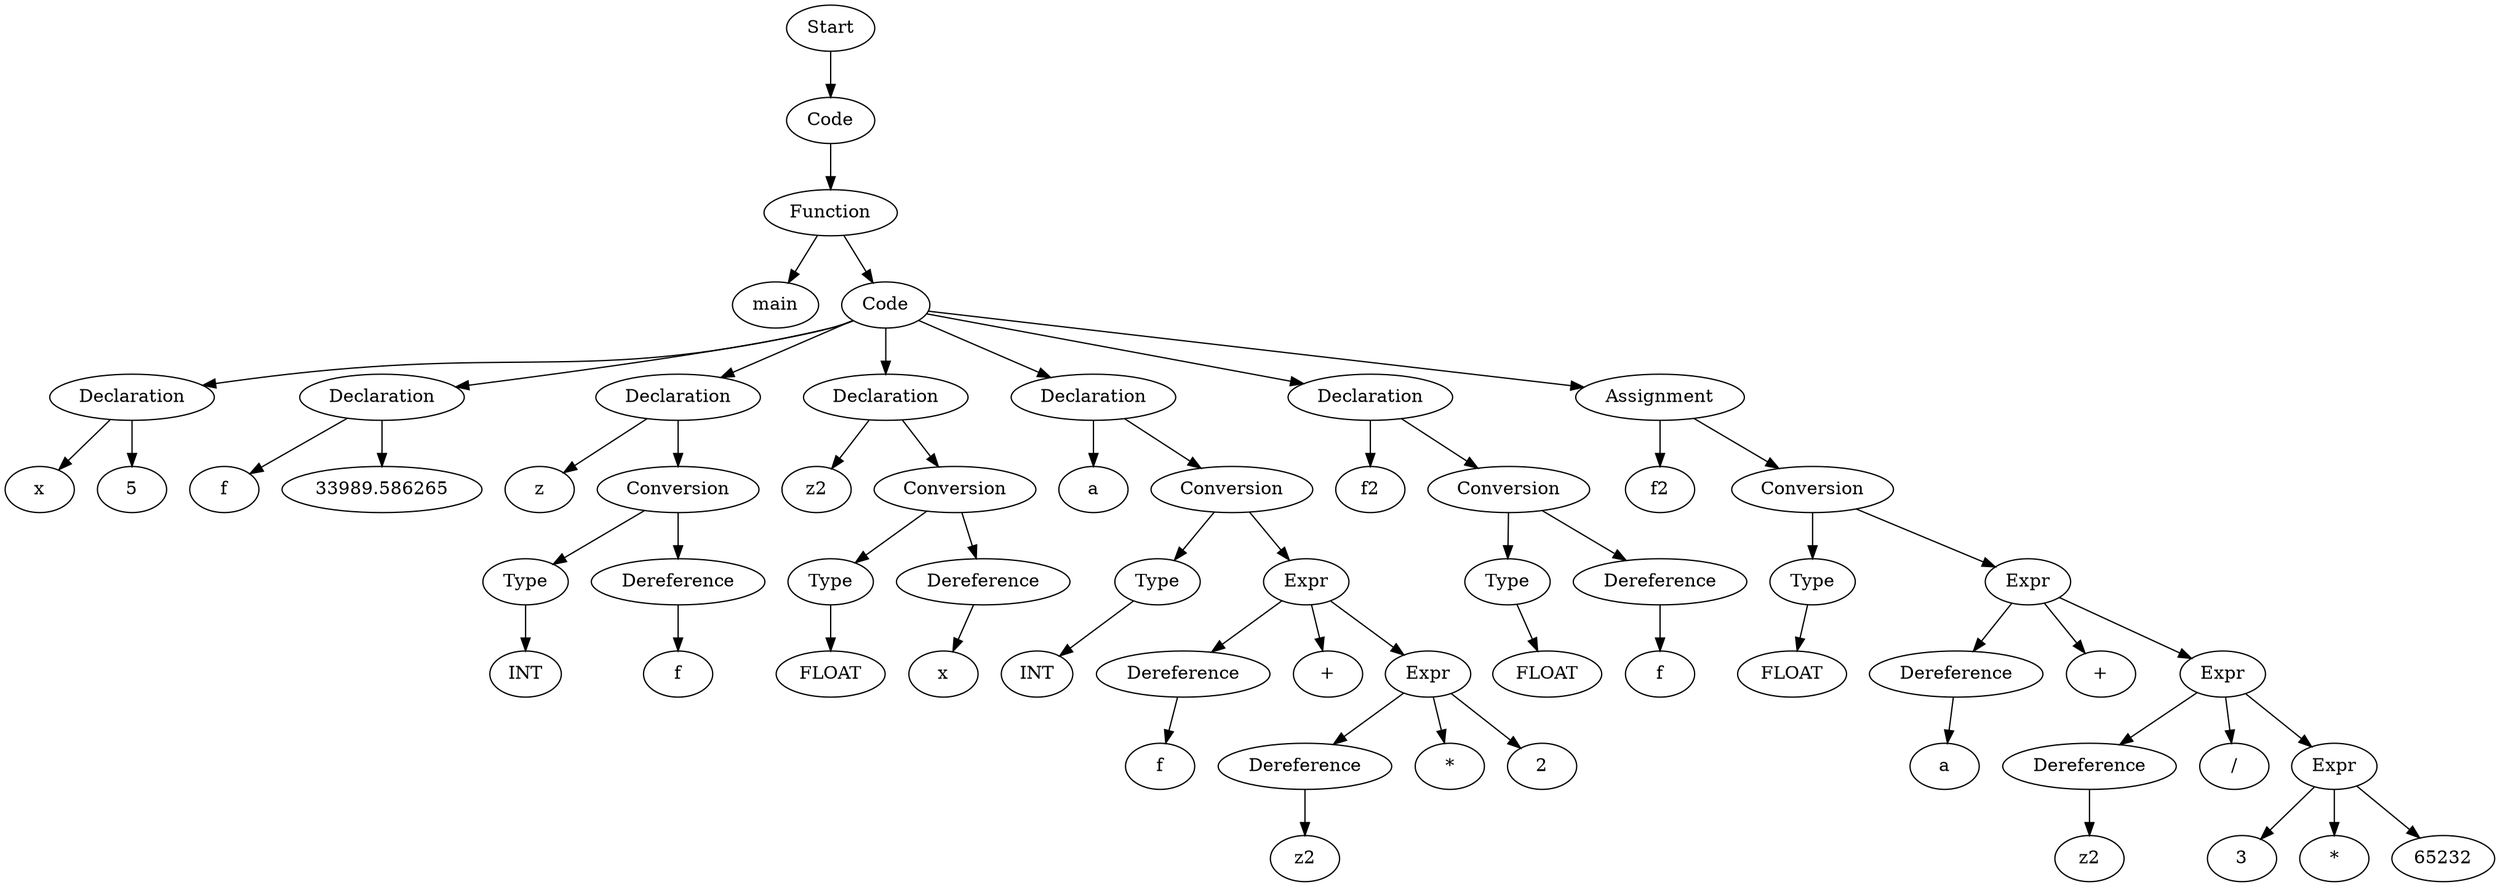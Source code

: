 digraph AST {
  "133281740194240" [label="Start"];
  "133281740194240" -> "133281740193856";
  "133281740193856" [label="Code"];
  "133281740193856" -> "133281740406992";
  "133281740406992" [label="Function"];
  "133281740406992" -> "133281740422160";
  "133281740406992" -> "133281740417696";
  "133281740422160" [label="main"];
  "133281740417696" [label="Code"];
  "133281740417696" -> "133281740422592";
  "133281740417696" -> "133281740417408";
  "133281740417696" -> "133281740416256";
  "133281740417696" -> "133281740413760";
  "133281740417696" -> "133281740418704";
  "133281740417696" -> "133281740415056";
  "133281740417696" -> "133281740407856";
  "133281740422592" [label="Declaration"];
  "133281740422592" -> "133281740421728";
  "133281740422592" -> "133281740415200";
  "133281740421728" [label="x"];
  "133281740415200" [label="5"];
  "133281740417408" [label="Declaration"];
  "133281740417408" -> "133281740416160";
  "133281740417408" -> "133281740416592";
  "133281740416160" [label="f"];
  "133281740416592" [label="33989.586265"];
  "133281740416256" [label="Declaration"];
  "133281740416256" -> "133281740415440";
  "133281740416256" -> "133281740418080";
  "133281740415440" [label="z"];
  "133281740418080" [label="Conversion"];
  "133281740418080" -> "133281740422880";
  "133281740418080" -> "133281740421632";
  "133281740422880" [label="Type"];
  "133281740422880" -> "133281740416064";
  "133281740416064" [label="INT"];
  "133281740421632" [label="Dereference"];
  "133281740421632" -> "133281740417504";
  "133281740417504" [label="f"];
  "133281740413760" [label="Declaration"];
  "133281740413760" -> "133281740419376";
  "133281740413760" -> "133281740415728";
  "133281740419376" [label="z2"];
  "133281740415728" [label="Conversion"];
  "133281740415728" -> "133281740421680";
  "133281740415728" -> "133281740421344";
  "133281740421680" [label="Type"];
  "133281740421680" -> "133281740417312";
  "133281740417312" [label="FLOAT"];
  "133281740421344" [label="Dereference"];
  "133281740421344" -> "133281740412800";
  "133281740412800" [label="x"];
  "133281740418704" [label="Declaration"];
  "133281740418704" -> "133281740422016";
  "133281740418704" -> "133281740418416";
  "133281740422016" [label="a"];
  "133281740418416" [label="Conversion"];
  "133281740418416" -> "133281740415872";
  "133281740418416" -> "133281740420192";
  "133281740415872" [label="Type"];
  "133281740415872" -> "133281740414336";
  "133281740414336" [label="INT"];
  "133281740420192" [label="Expr"];
  "133281740420192" -> "133281740420768";
  "133281740420192" -> "133281740412608";
  "133281740420192" -> "133281740420336";
  "133281740420768" [label="Dereference"];
  "133281740420768" -> "133281740411504";
  "133281740411504" [label="f"];
  "133281740412608" [label="+"];
  "133281740420336" [label="Expr"];
  "133281740420336" -> "133281740412512";
  "133281740420336" -> "133281740420384";
  "133281740420336" -> "133281740422688";
  "133281740412512" [label="Dereference"];
  "133281740412512" -> "133281740420240";
  "133281740420240" [label="z2"];
  "133281740420384" [label="*"];
  "133281740422688" [label="2"];
  "133281740415056" [label="Declaration"];
  "133281740415056" -> "133281740422400";
  "133281740415056" -> "133281740418032";
  "133281740422400" [label="f2"];
  "133281740418032" [label="Conversion"];
  "133281740418032" -> "133281740416112";
  "133281740418032" -> "133281740420528";
  "133281740416112" [label="Type"];
  "133281740416112" -> "133281740419280";
  "133281740419280" [label="FLOAT"];
  "133281740420528" [label="Dereference"];
  "133281740420528" -> "133281740423120";
  "133281740423120" [label="f"];
  "133281740407856" [label="Assignment"];
  "133281740407856" -> "133281740422976";
  "133281740407856" -> "133281740414624";
  "133281740422976" [label="f2"];
  "133281740414624" [label="Conversion"];
  "133281740414624" -> "133281740408480";
  "133281740414624" -> "133281740409488";
  "133281740408480" [label="Type"];
  "133281740408480" -> "133281740411216";
  "133281740411216" [label="FLOAT"];
  "133281740409488" [label="Expr"];
  "133281740409488" -> "133281740412128";
  "133281740409488" -> "133281740408528";
  "133281740409488" -> "133281740418512";
  "133281740412128" [label="Dereference"];
  "133281740412128" -> "133281740420672";
  "133281740420672" [label="a"];
  "133281740408528" [label="+"];
  "133281740418512" [label="Expr"];
  "133281740418512" -> "133281740412032";
  "133281740418512" -> "133281740409728";
  "133281740418512" -> "133281740554304";
  "133281740412032" [label="Dereference"];
  "133281740412032" -> "133281740415008";
  "133281740415008" [label="z2"];
  "133281740409728" [label="/"];
  "133281740554304" [label="Expr"];
  "133281740554304" -> "133281740554736";
  "133281740554304" -> "133281740554640";
  "133281740554304" -> "133281740555024";
  "133281740554736" [label="3"];
  "133281740554640" [label="*"];
  "133281740555024" [label="65232"];
}
